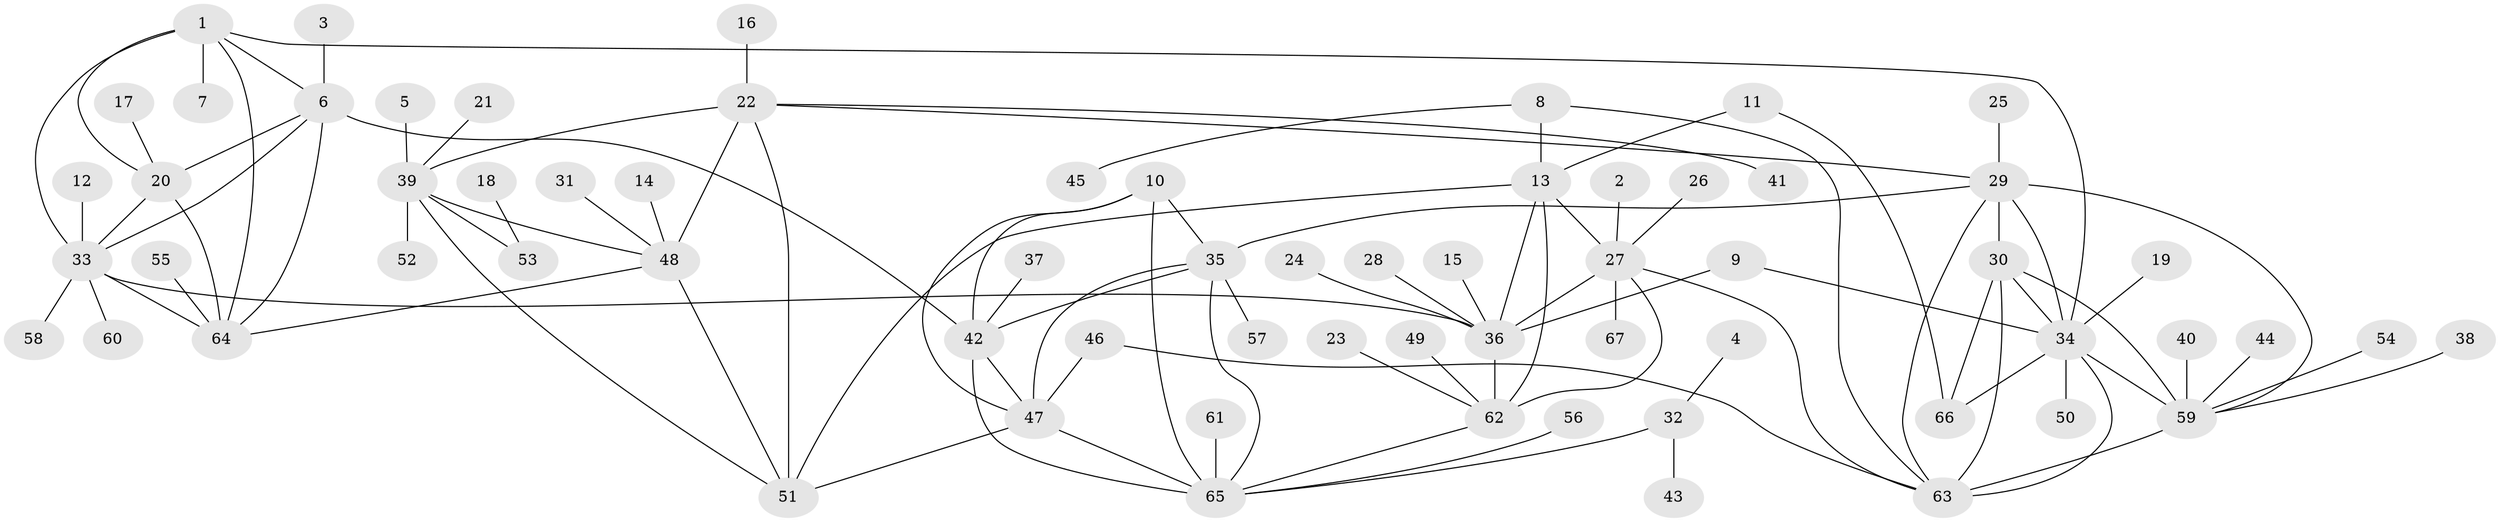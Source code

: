 // original degree distribution, {8: 0.029850746268656716, 10: 0.029850746268656716, 7: 0.029850746268656716, 12: 0.014925373134328358, 9: 0.04477611940298507, 6: 0.03731343283582089, 5: 0.014925373134328358, 11: 0.022388059701492536, 1: 0.582089552238806, 2: 0.16417910447761194, 4: 0.022388059701492536, 3: 0.007462686567164179}
// Generated by graph-tools (version 1.1) at 2025/02/03/09/25 03:02:49]
// undirected, 67 vertices, 101 edges
graph export_dot {
graph [start="1"]
  node [color=gray90,style=filled];
  1;
  2;
  3;
  4;
  5;
  6;
  7;
  8;
  9;
  10;
  11;
  12;
  13;
  14;
  15;
  16;
  17;
  18;
  19;
  20;
  21;
  22;
  23;
  24;
  25;
  26;
  27;
  28;
  29;
  30;
  31;
  32;
  33;
  34;
  35;
  36;
  37;
  38;
  39;
  40;
  41;
  42;
  43;
  44;
  45;
  46;
  47;
  48;
  49;
  50;
  51;
  52;
  53;
  54;
  55;
  56;
  57;
  58;
  59;
  60;
  61;
  62;
  63;
  64;
  65;
  66;
  67;
  1 -- 6 [weight=1.0];
  1 -- 7 [weight=1.0];
  1 -- 20 [weight=2.0];
  1 -- 33 [weight=1.0];
  1 -- 34 [weight=1.0];
  1 -- 64 [weight=1.0];
  2 -- 27 [weight=1.0];
  3 -- 6 [weight=1.0];
  4 -- 32 [weight=1.0];
  5 -- 39 [weight=1.0];
  6 -- 20 [weight=2.0];
  6 -- 33 [weight=1.0];
  6 -- 42 [weight=1.0];
  6 -- 64 [weight=1.0];
  8 -- 13 [weight=1.0];
  8 -- 45 [weight=1.0];
  8 -- 63 [weight=1.0];
  9 -- 34 [weight=1.0];
  9 -- 36 [weight=1.0];
  10 -- 35 [weight=2.0];
  10 -- 42 [weight=2.0];
  10 -- 47 [weight=2.0];
  10 -- 65 [weight=2.0];
  11 -- 13 [weight=1.0];
  11 -- 66 [weight=1.0];
  12 -- 33 [weight=1.0];
  13 -- 27 [weight=4.0];
  13 -- 36 [weight=2.0];
  13 -- 51 [weight=1.0];
  13 -- 62 [weight=2.0];
  14 -- 48 [weight=1.0];
  15 -- 36 [weight=1.0];
  16 -- 22 [weight=1.0];
  17 -- 20 [weight=1.0];
  18 -- 53 [weight=1.0];
  19 -- 34 [weight=1.0];
  20 -- 33 [weight=2.0];
  20 -- 64 [weight=2.0];
  21 -- 39 [weight=1.0];
  22 -- 29 [weight=1.0];
  22 -- 39 [weight=3.0];
  22 -- 41 [weight=1.0];
  22 -- 48 [weight=3.0];
  22 -- 51 [weight=3.0];
  23 -- 62 [weight=1.0];
  24 -- 36 [weight=1.0];
  25 -- 29 [weight=1.0];
  26 -- 27 [weight=1.0];
  27 -- 36 [weight=2.0];
  27 -- 62 [weight=2.0];
  27 -- 63 [weight=1.0];
  27 -- 67 [weight=1.0];
  28 -- 36 [weight=1.0];
  29 -- 30 [weight=1.0];
  29 -- 34 [weight=1.0];
  29 -- 35 [weight=1.0];
  29 -- 59 [weight=2.0];
  29 -- 63 [weight=1.0];
  30 -- 34 [weight=1.0];
  30 -- 59 [weight=2.0];
  30 -- 63 [weight=1.0];
  30 -- 66 [weight=1.0];
  31 -- 48 [weight=1.0];
  32 -- 43 [weight=1.0];
  32 -- 65 [weight=1.0];
  33 -- 36 [weight=1.0];
  33 -- 58 [weight=1.0];
  33 -- 60 [weight=1.0];
  33 -- 64 [weight=1.0];
  34 -- 50 [weight=1.0];
  34 -- 59 [weight=2.0];
  34 -- 63 [weight=1.0];
  34 -- 66 [weight=1.0];
  35 -- 42 [weight=1.0];
  35 -- 47 [weight=1.0];
  35 -- 57 [weight=1.0];
  35 -- 65 [weight=1.0];
  36 -- 62 [weight=1.0];
  37 -- 42 [weight=1.0];
  38 -- 59 [weight=1.0];
  39 -- 48 [weight=1.0];
  39 -- 51 [weight=1.0];
  39 -- 52 [weight=1.0];
  39 -- 53 [weight=1.0];
  40 -- 59 [weight=1.0];
  42 -- 47 [weight=1.0];
  42 -- 65 [weight=1.0];
  44 -- 59 [weight=1.0];
  46 -- 47 [weight=1.0];
  46 -- 63 [weight=1.0];
  47 -- 51 [weight=1.0];
  47 -- 65 [weight=1.0];
  48 -- 51 [weight=1.0];
  48 -- 64 [weight=1.0];
  49 -- 62 [weight=1.0];
  54 -- 59 [weight=1.0];
  55 -- 64 [weight=1.0];
  56 -- 65 [weight=1.0];
  59 -- 63 [weight=2.0];
  61 -- 65 [weight=1.0];
  62 -- 65 [weight=1.0];
}
